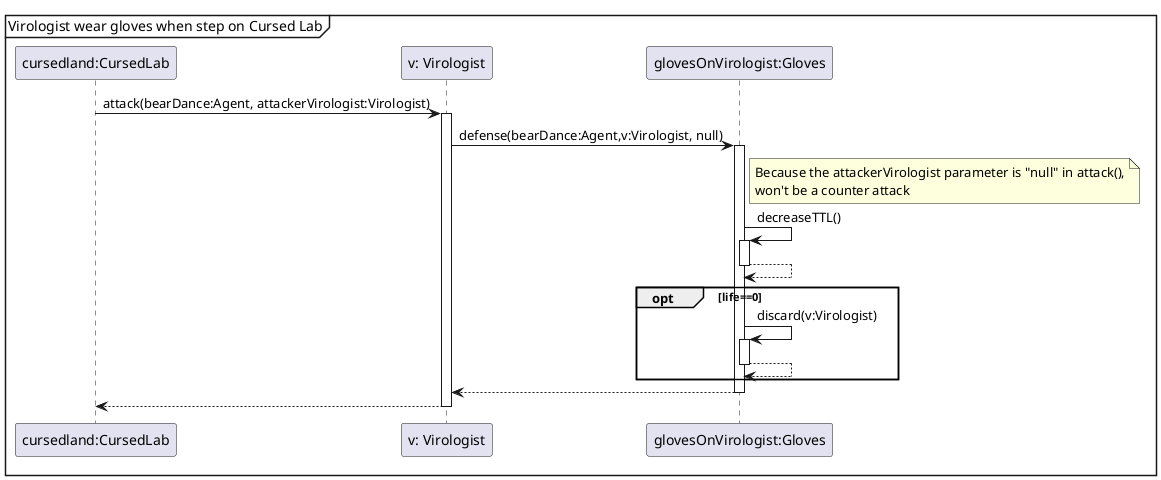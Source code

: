 @startuml
'https://plantuml.com/sequence-diagram
mainframe Virologist wear gloves when step on Cursed Lab


participant "cursedland:CursedLab" as CursedLab
participant "v: Virologist" as Virologist
participant "glovesOnVirologist:Gloves" as Gloves

CursedLab->Virologist++:attack(bearDance:Agent, attackerVirologist:Virologist)
Virologist->Gloves++:defense(bearDance:Agent,v:Virologist, null)

note right of Gloves
Because the attackerVirologist parameter is "null" in attack(),
won't be a counter attack
end note

Gloves->Gloves++:decreaseTTL()
Gloves-->Gloves--
opt life==0
Gloves->Gloves++:discard(v:Virologist)
Gloves-->Gloves--
end opt
Gloves-->Virologist--
Virologist-->CursedLab--

@enduml